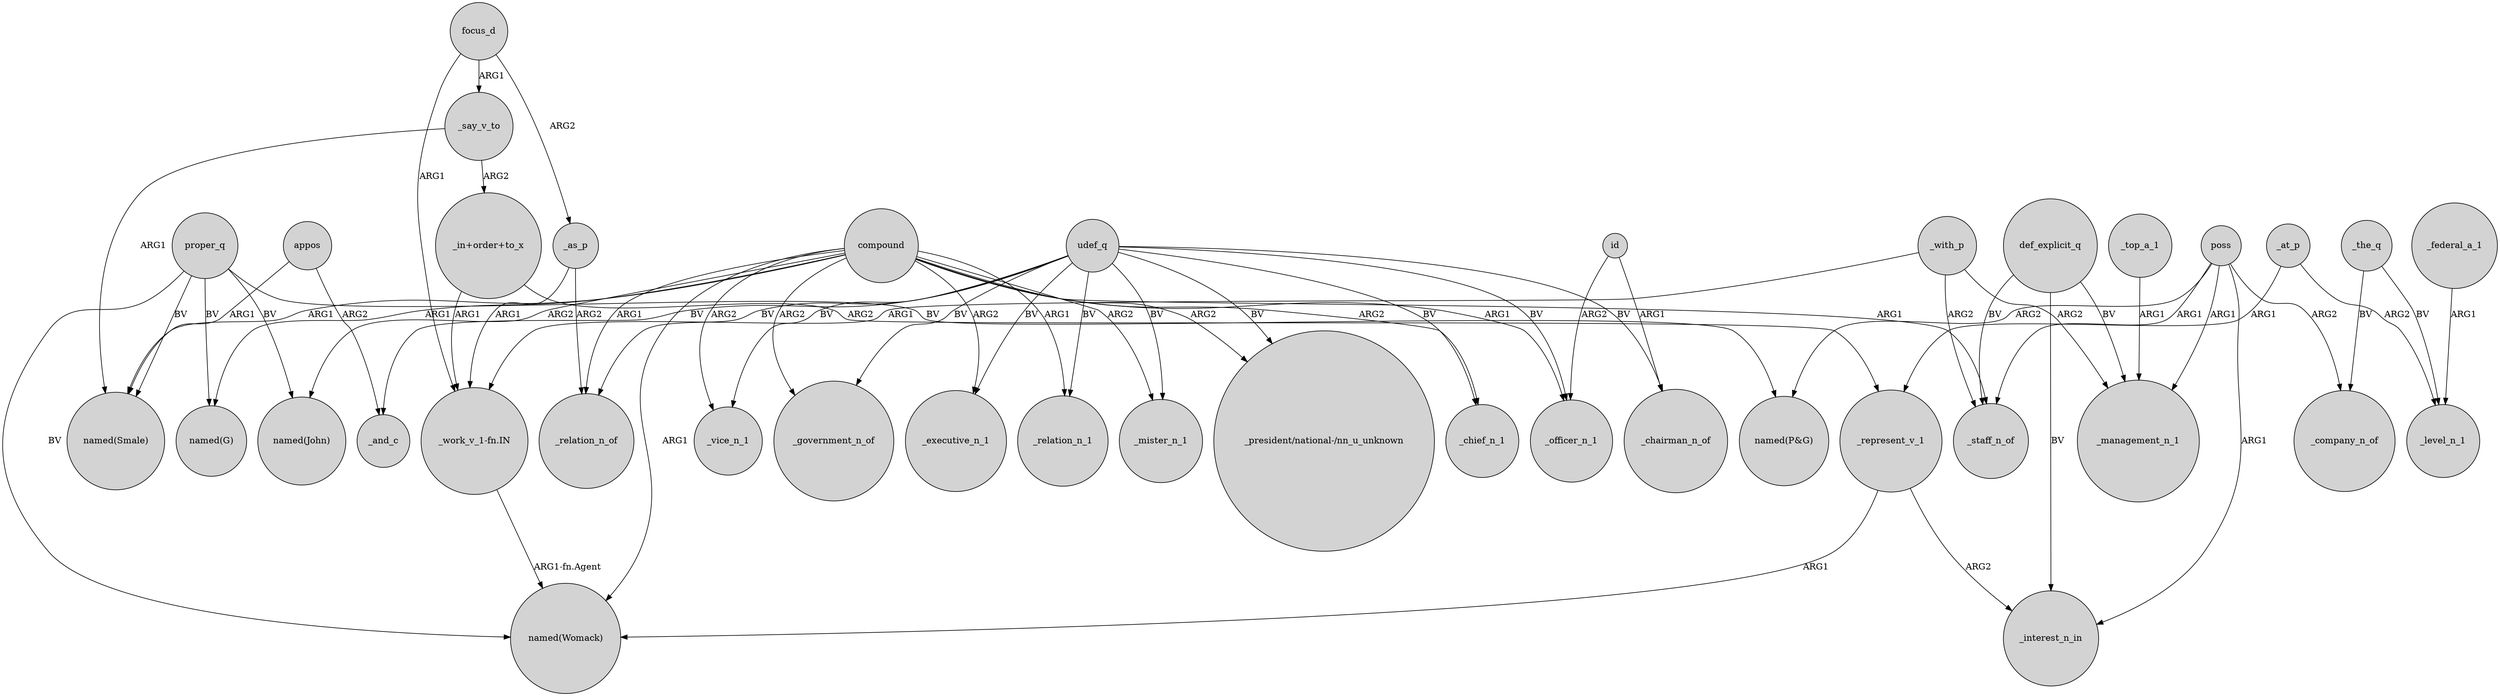 digraph {
	node [shape=circle style=filled]
	compound -> "named(John)" [label=ARG2]
	compound -> _vice_n_1 [label=ARG2]
	_with_p -> _staff_n_of [label=ARG2]
	"_in+order+to_x" -> "_work_v_1-fn.IN" [label=ARG1]
	_represent_v_1 -> _interest_n_in [label=ARG2]
	"_in+order+to_x" -> _represent_v_1 [label=ARG2]
	compound -> "named(G)" [label=ARG1]
	udef_q -> _executive_n_1 [label=BV]
	compound -> _government_n_of [label=ARG2]
	udef_q -> _government_n_of [label=BV]
	"_work_v_1-fn.IN" -> "named(Womack)" [label="ARG1-fn.Agent"]
	compound -> "named(Womack)" [label=ARG1]
	def_explicit_q -> _interest_n_in [label=BV]
	compound -> _mister_n_1 [label=ARG2]
	_as_p -> "_work_v_1-fn.IN" [label=ARG1]
	udef_q -> _relation_n_of [label=BV]
	focus_d -> _as_p [label=ARG2]
	udef_q -> _mister_n_1 [label=BV]
	proper_q -> "named(P&G)" [label=BV]
	_top_a_1 -> _management_n_1 [label=ARG1]
	_say_v_to -> "_in+order+to_x" [label=ARG2]
	_the_q -> _level_n_1 [label=BV]
	udef_q -> _vice_n_1 [label=BV]
	udef_q -> _chairman_n_of [label=BV]
	_the_q -> _company_n_of [label=BV]
	compound -> _chief_n_1 [label=ARG2]
	compound -> _officer_n_1 [label=ARG1]
	def_explicit_q -> _staff_n_of [label=BV]
	poss -> _management_n_1 [label=ARG1]
	proper_q -> "named(G)" [label=BV]
	focus_d -> "_work_v_1-fn.IN" [label=ARG1]
	_with_p -> _management_n_1 [label=ARG2]
	poss -> _staff_n_of [label=ARG1]
	appos -> _and_c [label=ARG2]
	id -> _officer_n_1 [label=ARG2]
	udef_q -> _chief_n_1 [label=BV]
	compound -> _relation_n_1 [label=ARG1]
	def_explicit_q -> _management_n_1 [label=BV]
	udef_q -> _officer_n_1 [label=BV]
	compound -> _staff_n_of [label=ARG1]
	_federal_a_1 -> _level_n_1 [label=ARG1]
	compound -> "named(Smale)" [label=ARG1]
	_at_p -> _represent_v_1 [label=ARG1]
	poss -> "named(P&G)" [label=ARG2]
	_at_p -> _level_n_1 [label=ARG2]
	udef_q -> "_president/national-/nn_u_unknown" [label=BV]
	_represent_v_1 -> "named(Womack)" [label=ARG1]
	_say_v_to -> "named(Smale)" [label=ARG1]
	udef_q -> _relation_n_1 [label=BV]
	poss -> _company_n_of [label=ARG2]
	proper_q -> "named(Womack)" [label=BV]
	compound -> _relation_n_of [label=ARG1]
	proper_q -> "named(John)" [label=BV]
	poss -> _interest_n_in [label=ARG1]
	udef_q -> _and_c [label=BV]
	_as_p -> _relation_n_of [label=ARG2]
	_with_p -> "_work_v_1-fn.IN" [label=ARG1]
	compound -> "_president/national-/nn_u_unknown" [label=ARG2]
	id -> _chairman_n_of [label=ARG1]
	compound -> _executive_n_1 [label=ARG2]
	proper_q -> "named(Smale)" [label=BV]
	appos -> "named(Smale)" [label=ARG1]
	focus_d -> _say_v_to [label=ARG1]
}
